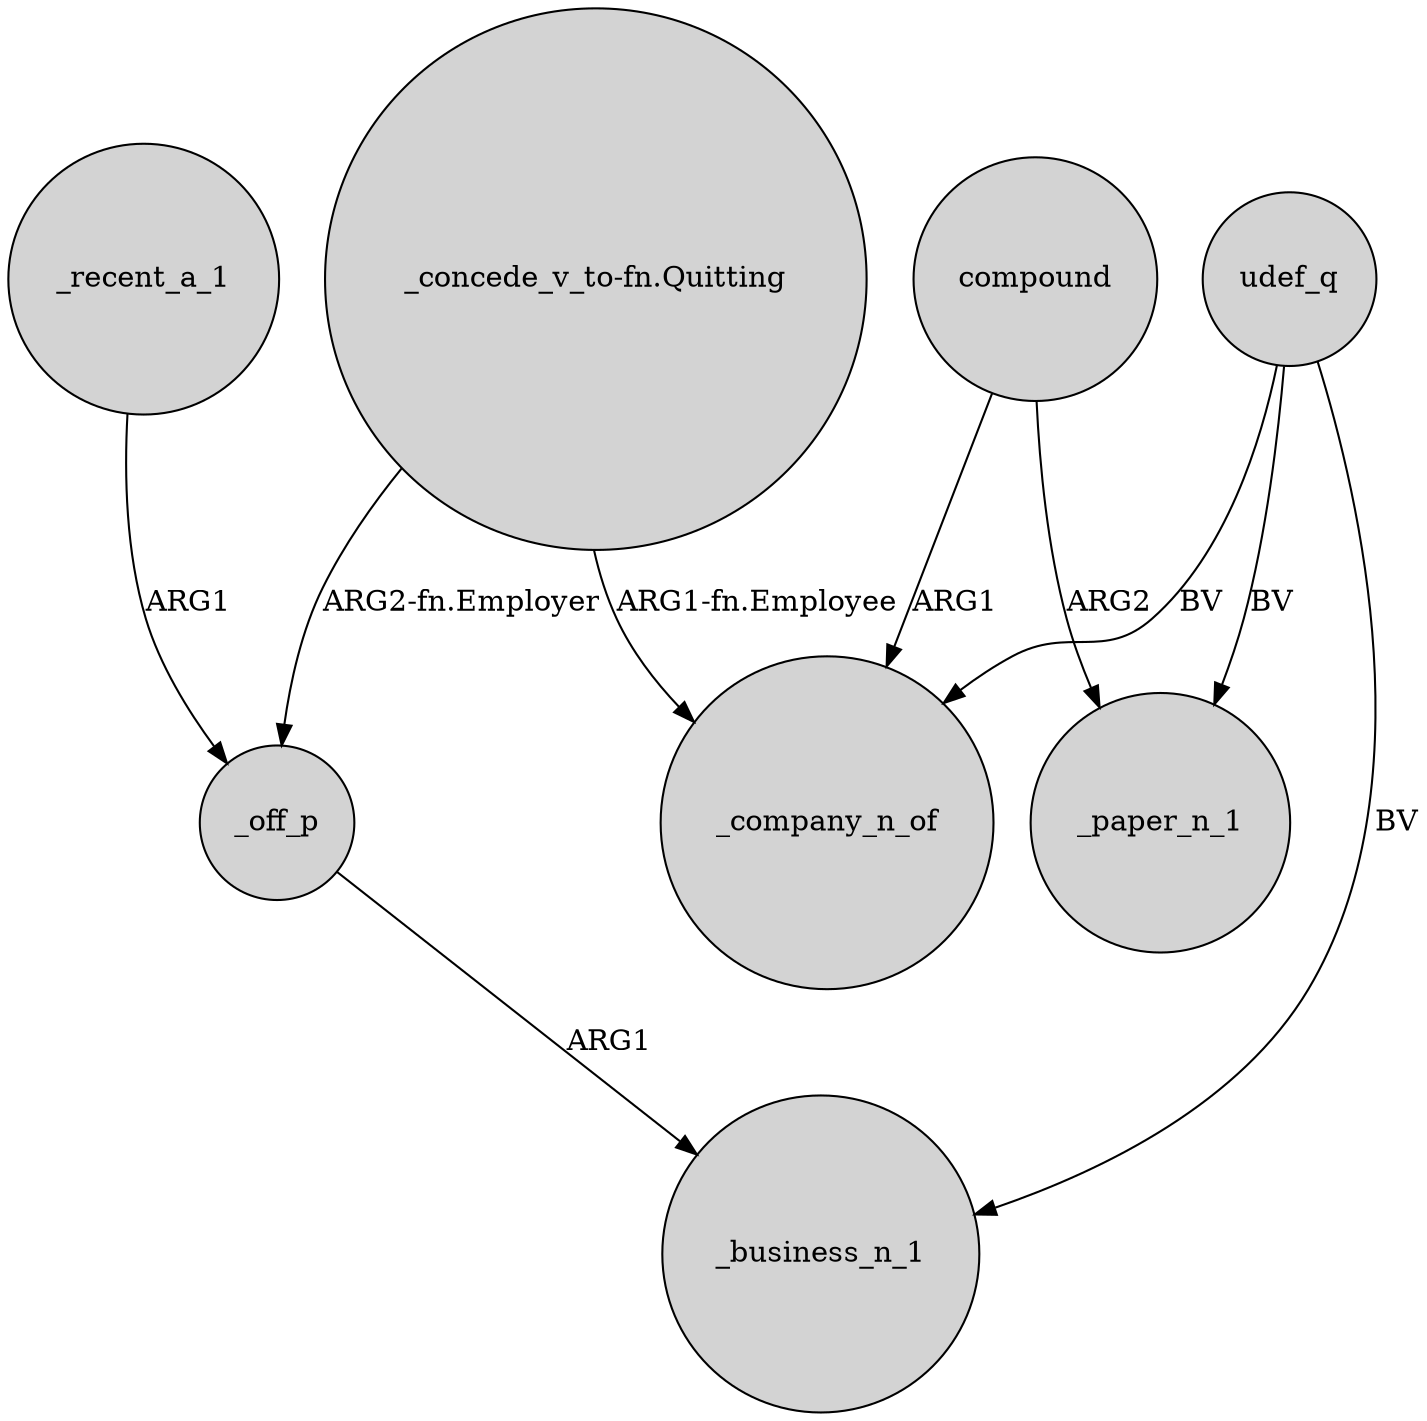 digraph {
	node [shape=circle style=filled]
	"_concede_v_to-fn.Quitting" -> _off_p [label="ARG2-fn.Employer"]
	compound -> _company_n_of [label=ARG1]
	"_concede_v_to-fn.Quitting" -> _company_n_of [label="ARG1-fn.Employee"]
	udef_q -> _business_n_1 [label=BV]
	udef_q -> _company_n_of [label=BV]
	_off_p -> _business_n_1 [label=ARG1]
	udef_q -> _paper_n_1 [label=BV]
	compound -> _paper_n_1 [label=ARG2]
	_recent_a_1 -> _off_p [label=ARG1]
}
